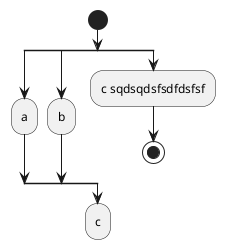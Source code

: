 {
  "sha1": "ss1qjf779ca4o093ahjg07ywyn28nc4",
  "insertion": {
    "when": "2024-06-04T17:28:45.388Z",
    "user": "plantuml@gmail.com"
  }
}
@startuml
start
split
:a;
split again
:b;
split again
:c sqdsqdsfsdfdsfsf;
stop
end split
:c;
@enduml
